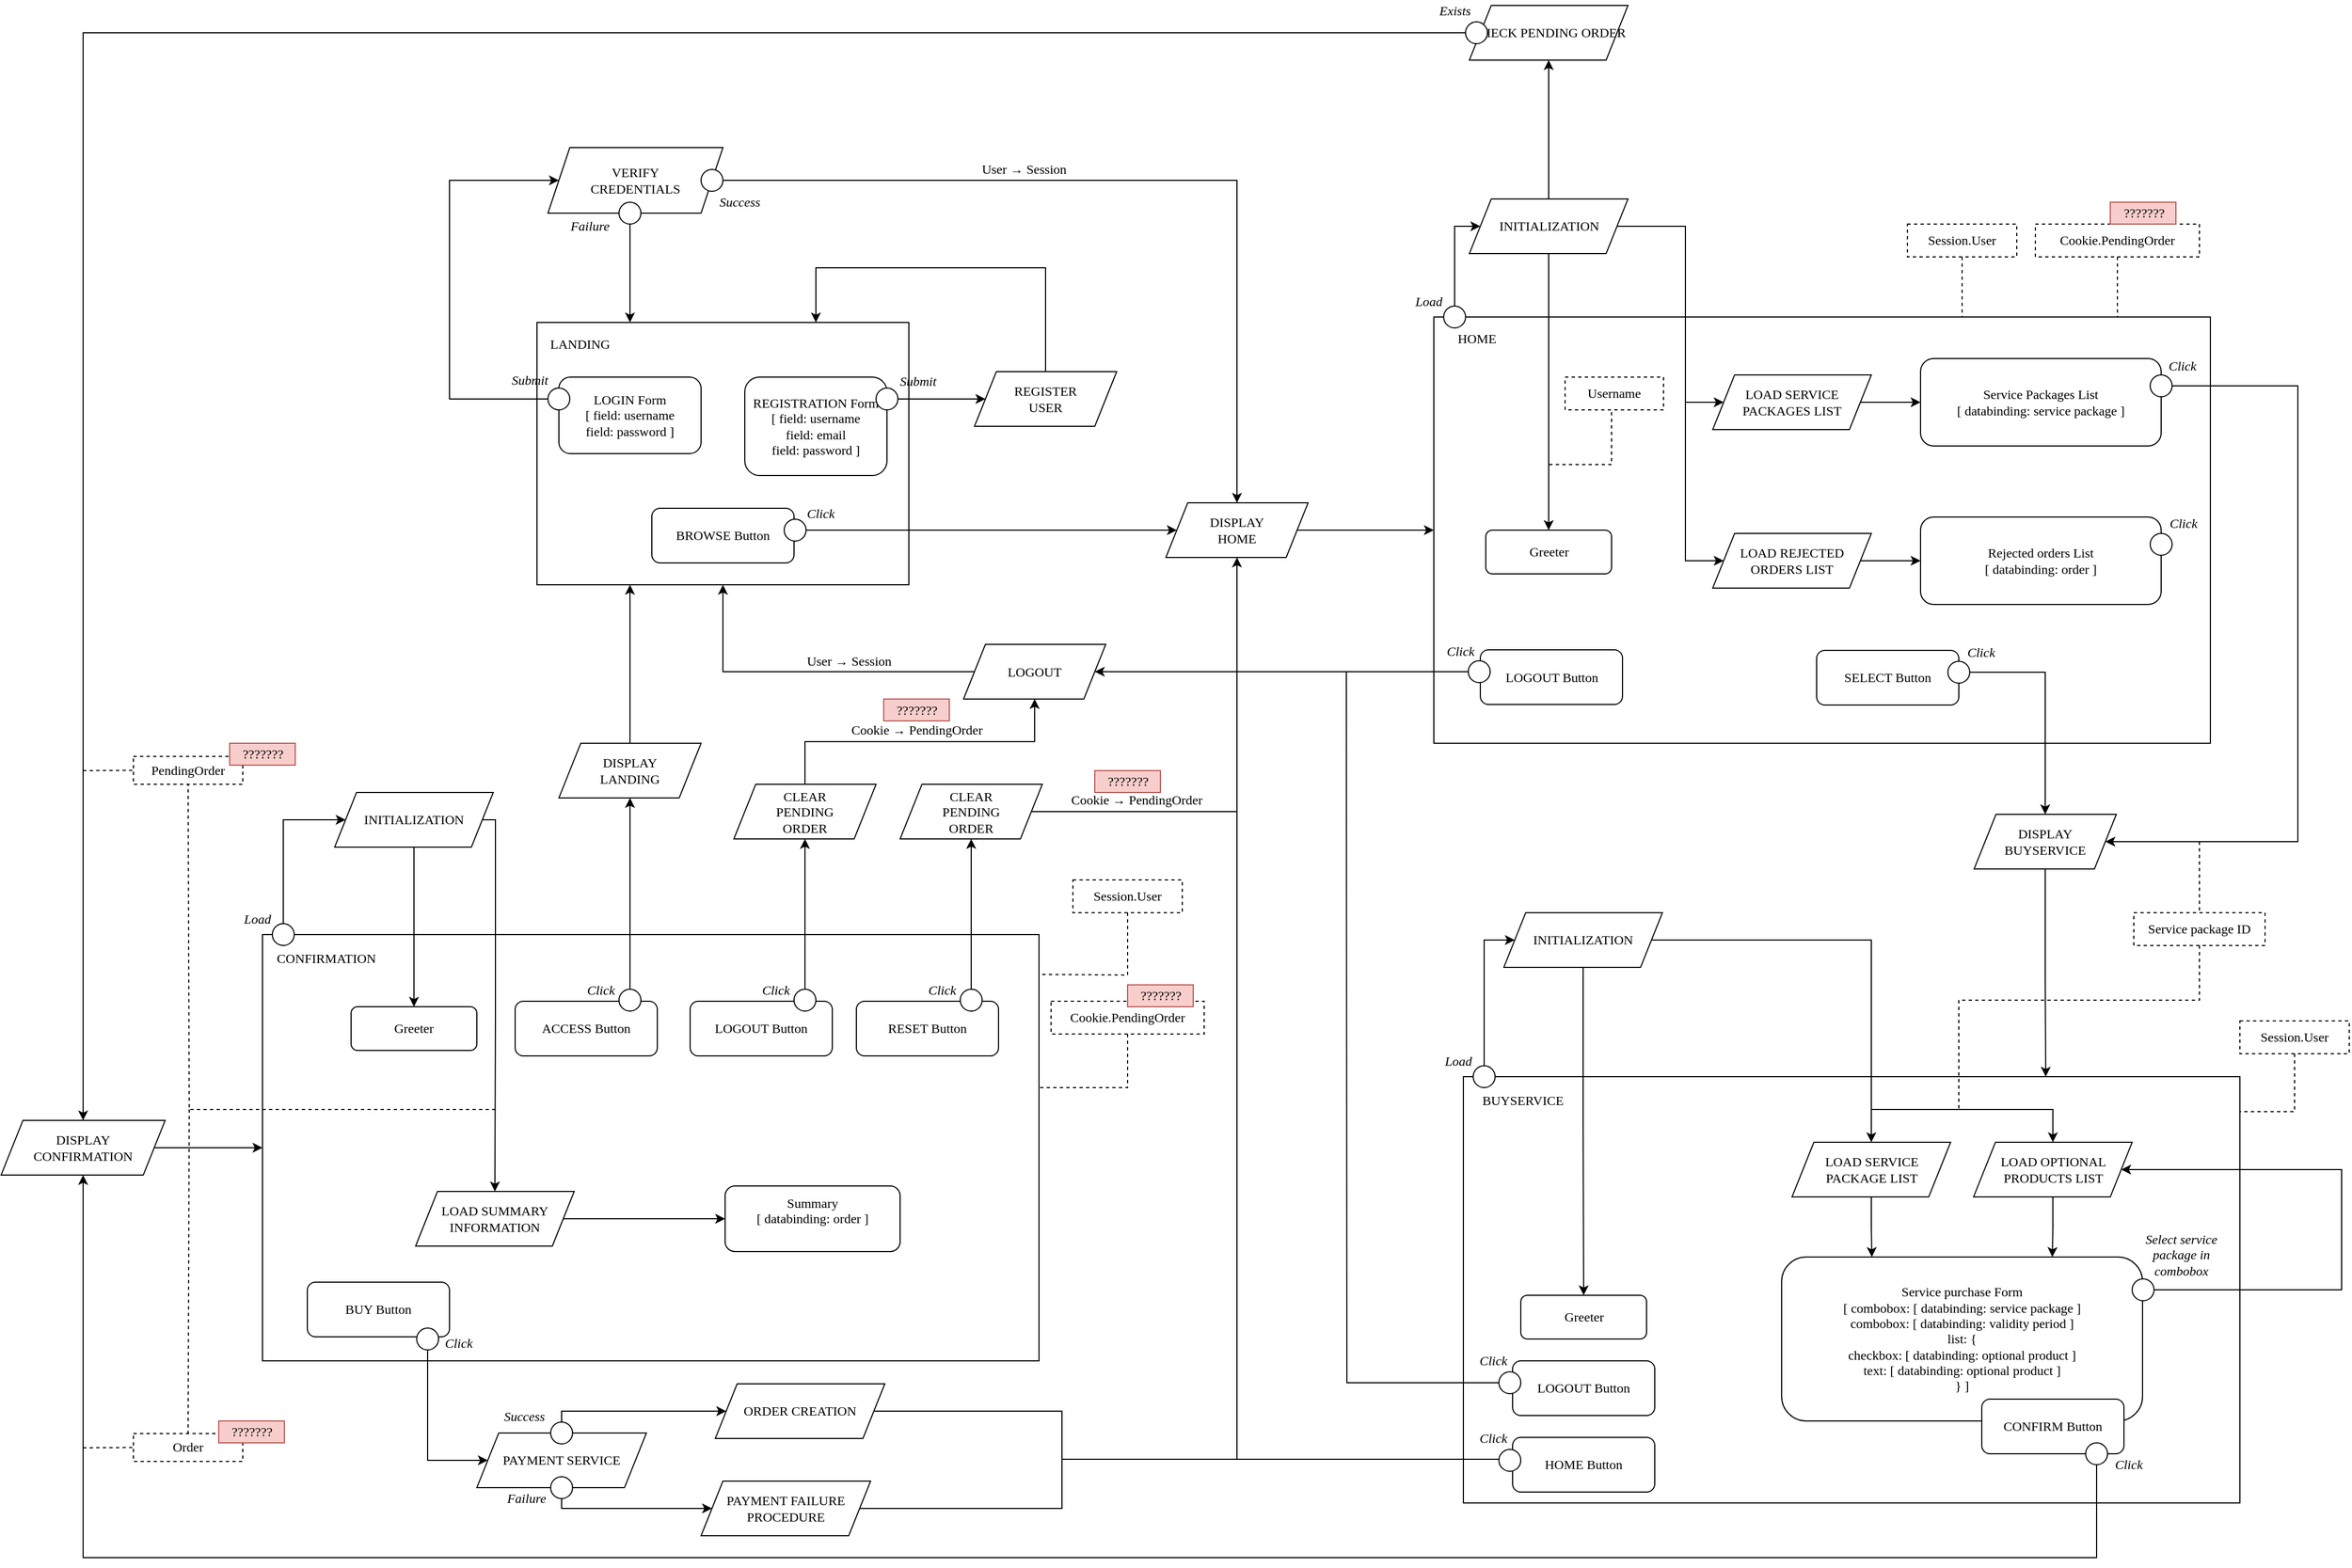 <mxfile version="16.6.7" type="github">
  <diagram id="4fOI53WbtxNwQPGj78Yw" name="Page-1">
    <mxGraphModel dx="3292" dy="1720" grid="1" gridSize="10" guides="1" tooltips="1" connect="1" arrows="1" fold="1" page="1" pageScale="1" pageWidth="1200" pageHeight="1600" math="0" shadow="0">
      <root>
        <mxCell id="0" />
        <mxCell id="1" parent="0" />
        <mxCell id="12IoQrfV-YSj-Xhp17Uq-1" value="" style="rounded=0;whiteSpace=wrap;html=1;" vertex="1" parent="1">
          <mxGeometry x="588" y="390" width="340" height="240" as="geometry" />
        </mxCell>
        <mxCell id="12IoQrfV-YSj-Xhp17Uq-25" style="edgeStyle=orthogonalEdgeStyle;rounded=0;orthogonalLoop=1;jettySize=auto;html=1;exitX=0;exitY=0.5;exitDx=0;exitDy=0;fontFamily=Verdana;entryX=0;entryY=0.5;entryDx=0;entryDy=0;" edge="1" parent="1" source="12IoQrfV-YSj-Xhp17Uq-10" target="12IoQrfV-YSj-Xhp17Uq-24">
          <mxGeometry relative="1" as="geometry">
            <mxPoint x="538" y="240" as="targetPoint" />
            <Array as="points">
              <mxPoint x="508" y="460" />
              <mxPoint x="508" y="260" />
            </Array>
          </mxGeometry>
        </mxCell>
        <mxCell id="12IoQrfV-YSj-Xhp17Uq-4" value="LANDING" style="text;html=1;align=center;verticalAlign=middle;resizable=0;points=[];autosize=1;strokeColor=none;fillColor=none;fontFamily=Verdana;" vertex="1" parent="1">
          <mxGeometry x="592" y="400" width="70" height="20" as="geometry" />
        </mxCell>
        <mxCell id="12IoQrfV-YSj-Xhp17Uq-7" value="&lt;div&gt;LOGIN Form&lt;br&gt;&lt;/div&gt;&lt;div&gt;[ field: username&lt;/div&gt;&lt;div&gt;field: password ]&lt;br&gt;&lt;/div&gt;" style="rounded=1;whiteSpace=wrap;html=1;fontFamily=Verdana;" vertex="1" parent="1">
          <mxGeometry x="608" y="440" width="130" height="70" as="geometry" />
        </mxCell>
        <mxCell id="12IoQrfV-YSj-Xhp17Uq-8" value="&lt;div&gt;REGISTRATION Form&lt;br&gt;&lt;/div&gt;&lt;div&gt;[ field: username&lt;/div&gt;&lt;div&gt;field: email&lt;br&gt;&lt;/div&gt;&lt;div&gt;field: password ]&lt;br&gt;&lt;/div&gt;" style="rounded=1;whiteSpace=wrap;html=1;fontFamily=Verdana;" vertex="1" parent="1">
          <mxGeometry x="778" y="440" width="130" height="90" as="geometry" />
        </mxCell>
        <mxCell id="12IoQrfV-YSj-Xhp17Uq-9" value="BROWSE Button" style="rounded=1;whiteSpace=wrap;html=1;fontFamily=Verdana;" vertex="1" parent="1">
          <mxGeometry x="693" y="560" width="130" height="50" as="geometry" />
        </mxCell>
        <mxCell id="12IoQrfV-YSj-Xhp17Uq-10" value="" style="ellipse;whiteSpace=wrap;html=1;aspect=fixed;fontFamily=Verdana;" vertex="1" parent="1">
          <mxGeometry x="598" y="450" width="20" height="20" as="geometry" />
        </mxCell>
        <mxCell id="12IoQrfV-YSj-Xhp17Uq-14" style="edgeStyle=orthogonalEdgeStyle;rounded=0;orthogonalLoop=1;jettySize=auto;html=1;exitX=1;exitY=0.5;exitDx=0;exitDy=0;entryX=0;entryY=0.5;entryDx=0;entryDy=0;fontFamily=Verdana;" edge="1" parent="1" source="12IoQrfV-YSj-Xhp17Uq-11" target="12IoQrfV-YSj-Xhp17Uq-13">
          <mxGeometry relative="1" as="geometry" />
        </mxCell>
        <mxCell id="12IoQrfV-YSj-Xhp17Uq-11" value="" style="ellipse;whiteSpace=wrap;html=1;aspect=fixed;fontFamily=Verdana;" vertex="1" parent="1">
          <mxGeometry x="898" y="450" width="20" height="20" as="geometry" />
        </mxCell>
        <mxCell id="12IoQrfV-YSj-Xhp17Uq-46" style="edgeStyle=orthogonalEdgeStyle;rounded=0;orthogonalLoop=1;jettySize=auto;html=1;exitX=1;exitY=0.5;exitDx=0;exitDy=0;entryX=0;entryY=0.5;entryDx=0;entryDy=0;fontFamily=Verdana;" edge="1" parent="1" source="12IoQrfV-YSj-Xhp17Uq-12" target="12IoQrfV-YSj-Xhp17Uq-32">
          <mxGeometry relative="1" as="geometry" />
        </mxCell>
        <mxCell id="12IoQrfV-YSj-Xhp17Uq-12" value="" style="ellipse;whiteSpace=wrap;html=1;aspect=fixed;fontFamily=Verdana;" vertex="1" parent="1">
          <mxGeometry x="814" y="570" width="20" height="20" as="geometry" />
        </mxCell>
        <mxCell id="12IoQrfV-YSj-Xhp17Uq-15" style="edgeStyle=orthogonalEdgeStyle;rounded=0;orthogonalLoop=1;jettySize=auto;html=1;exitX=0.5;exitY=0;exitDx=0;exitDy=0;entryX=0.75;entryY=0;entryDx=0;entryDy=0;fontFamily=Verdana;" edge="1" parent="1" source="12IoQrfV-YSj-Xhp17Uq-13" target="12IoQrfV-YSj-Xhp17Uq-1">
          <mxGeometry relative="1" as="geometry">
            <Array as="points">
              <mxPoint x="1053" y="340" />
              <mxPoint x="843" y="340" />
            </Array>
          </mxGeometry>
        </mxCell>
        <mxCell id="12IoQrfV-YSj-Xhp17Uq-13" value="&lt;div&gt;REGISTER &lt;br&gt;&lt;/div&gt;&lt;div&gt;USER&lt;/div&gt;" style="shape=parallelogram;perimeter=parallelogramPerimeter;whiteSpace=wrap;html=1;fixedSize=1;fontFamily=Verdana;" vertex="1" parent="1">
          <mxGeometry x="988" y="435" width="130" height="50" as="geometry" />
        </mxCell>
        <mxCell id="12IoQrfV-YSj-Xhp17Uq-16" value="" style="rounded=0;whiteSpace=wrap;html=1;" vertex="1" parent="1">
          <mxGeometry x="1408" y="385" width="710" height="390" as="geometry" />
        </mxCell>
        <mxCell id="12IoQrfV-YSj-Xhp17Uq-17" value="HOME" style="text;html=1;align=center;verticalAlign=middle;resizable=0;points=[];autosize=1;strokeColor=none;fillColor=none;fontFamily=Verdana;" vertex="1" parent="1">
          <mxGeometry x="1422" y="395" width="50" height="20" as="geometry" />
        </mxCell>
        <mxCell id="12IoQrfV-YSj-Xhp17Uq-20" value="Greeter" style="rounded=1;whiteSpace=wrap;html=1;fontFamily=Verdana;" vertex="1" parent="1">
          <mxGeometry x="1455.5" y="580" width="115" height="40" as="geometry" />
        </mxCell>
        <mxCell id="12IoQrfV-YSj-Xhp17Uq-24" value="&lt;div&gt;VERIFY&lt;/div&gt;&lt;div&gt;CREDENTIALS&lt;br&gt;&lt;/div&gt;" style="shape=parallelogram;perimeter=parallelogramPerimeter;whiteSpace=wrap;html=1;fixedSize=1;fontFamily=Verdana;" vertex="1" parent="1">
          <mxGeometry x="598" y="230" width="160" height="60" as="geometry" />
        </mxCell>
        <mxCell id="12IoQrfV-YSj-Xhp17Uq-28" style="edgeStyle=orthogonalEdgeStyle;rounded=0;orthogonalLoop=1;jettySize=auto;html=1;exitX=0.5;exitY=1;exitDx=0;exitDy=0;entryX=0.25;entryY=0;entryDx=0;entryDy=0;fontFamily=Verdana;" edge="1" parent="1" source="12IoQrfV-YSj-Xhp17Uq-26" target="12IoQrfV-YSj-Xhp17Uq-1">
          <mxGeometry relative="1" as="geometry" />
        </mxCell>
        <mxCell id="12IoQrfV-YSj-Xhp17Uq-26" value="" style="ellipse;whiteSpace=wrap;html=1;aspect=fixed;fontFamily=Verdana;" vertex="1" parent="1">
          <mxGeometry x="663" y="280" width="20" height="20" as="geometry" />
        </mxCell>
        <mxCell id="12IoQrfV-YSj-Xhp17Uq-45" style="edgeStyle=orthogonalEdgeStyle;rounded=0;orthogonalLoop=1;jettySize=auto;html=1;exitX=1;exitY=0.5;exitDx=0;exitDy=0;entryX=0.5;entryY=0;entryDx=0;entryDy=0;fontFamily=Verdana;" edge="1" parent="1" source="12IoQrfV-YSj-Xhp17Uq-29" target="12IoQrfV-YSj-Xhp17Uq-32">
          <mxGeometry relative="1" as="geometry" />
        </mxCell>
        <mxCell id="12IoQrfV-YSj-Xhp17Uq-29" value="" style="ellipse;whiteSpace=wrap;html=1;aspect=fixed;fontFamily=Verdana;" vertex="1" parent="1">
          <mxGeometry x="738" y="250" width="20" height="20" as="geometry" />
        </mxCell>
        <mxCell id="12IoQrfV-YSj-Xhp17Uq-47" style="edgeStyle=orthogonalEdgeStyle;rounded=0;orthogonalLoop=1;jettySize=auto;html=1;exitX=1;exitY=0.5;exitDx=0;exitDy=0;entryX=0;entryY=0.5;entryDx=0;entryDy=0;fontFamily=Verdana;" edge="1" parent="1" source="12IoQrfV-YSj-Xhp17Uq-32" target="12IoQrfV-YSj-Xhp17Uq-16">
          <mxGeometry relative="1" as="geometry" />
        </mxCell>
        <mxCell id="12IoQrfV-YSj-Xhp17Uq-32" value="&lt;div&gt;DISPLAY&lt;/div&gt;&lt;div&gt;HOME&lt;br&gt;&lt;/div&gt;" style="shape=parallelogram;perimeter=parallelogramPerimeter;whiteSpace=wrap;html=1;fixedSize=1;fontFamily=Verdana;" vertex="1" parent="1">
          <mxGeometry x="1163" y="555" width="130" height="50" as="geometry" />
        </mxCell>
        <mxCell id="12IoQrfV-YSj-Xhp17Uq-36" value="User → Session" style="text;html=1;align=center;verticalAlign=middle;resizable=0;points=[];autosize=1;strokeColor=none;fillColor=none;fontFamily=Verdana;" vertex="1" parent="1">
          <mxGeometry x="978" y="240" width="110" height="20" as="geometry" />
        </mxCell>
        <mxCell id="12IoQrfV-YSj-Xhp17Uq-37" value="&lt;i&gt;Success&lt;/i&gt;" style="text;html=1;align=center;verticalAlign=middle;resizable=0;points=[];autosize=1;strokeColor=none;fillColor=none;fontFamily=Verdana;" vertex="1" parent="1">
          <mxGeometry x="738" y="270" width="70" height="20" as="geometry" />
        </mxCell>
        <mxCell id="12IoQrfV-YSj-Xhp17Uq-38" value="Failure" style="text;html=1;align=center;verticalAlign=middle;resizable=0;points=[];autosize=1;strokeColor=none;fillColor=none;fontFamily=Verdana;fontStyle=2" vertex="1" parent="1">
          <mxGeometry x="606" y="292" width="60" height="20" as="geometry" />
        </mxCell>
        <mxCell id="12IoQrfV-YSj-Xhp17Uq-39" value="Submit" style="text;html=1;align=center;verticalAlign=middle;resizable=0;points=[];autosize=1;strokeColor=none;fillColor=none;fontFamily=Verdana;fontStyle=2" vertex="1" parent="1">
          <mxGeometry x="551" y="433" width="60" height="20" as="geometry" />
        </mxCell>
        <mxCell id="12IoQrfV-YSj-Xhp17Uq-40" value="Submit" style="text;html=1;align=center;verticalAlign=middle;resizable=0;points=[];autosize=1;strokeColor=none;fillColor=none;fontFamily=Verdana;fontStyle=2" vertex="1" parent="1">
          <mxGeometry x="906" y="434" width="60" height="20" as="geometry" />
        </mxCell>
        <mxCell id="12IoQrfV-YSj-Xhp17Uq-41" value="Click" style="text;html=1;align=center;verticalAlign=middle;resizable=0;points=[];autosize=1;strokeColor=none;fillColor=none;fontFamily=Verdana;fontStyle=2" vertex="1" parent="1">
          <mxGeometry x="822" y="555" width="50" height="20" as="geometry" />
        </mxCell>
        <mxCell id="12IoQrfV-YSj-Xhp17Uq-60" style="edgeStyle=orthogonalEdgeStyle;rounded=0;orthogonalLoop=1;jettySize=auto;html=1;exitX=0.5;exitY=0;exitDx=0;exitDy=0;entryX=0;entryY=0.5;entryDx=0;entryDy=0;fontFamily=Verdana;" edge="1" parent="1" source="12IoQrfV-YSj-Xhp17Uq-42" target="12IoQrfV-YSj-Xhp17Uq-59">
          <mxGeometry relative="1" as="geometry">
            <Array as="points">
              <mxPoint x="1427" y="302" />
            </Array>
          </mxGeometry>
        </mxCell>
        <mxCell id="12IoQrfV-YSj-Xhp17Uq-42" value="" style="ellipse;whiteSpace=wrap;html=1;aspect=fixed;fontFamily=Verdana;" vertex="1" parent="1">
          <mxGeometry x="1417" y="375" width="20" height="20" as="geometry" />
        </mxCell>
        <mxCell id="12IoQrfV-YSj-Xhp17Uq-43" value="Load" style="text;html=1;align=center;verticalAlign=middle;resizable=0;points=[];autosize=1;strokeColor=none;fillColor=none;fontFamily=Verdana;fontStyle=2" vertex="1" parent="1">
          <mxGeometry x="1378" y="361" width="50" height="20" as="geometry" />
        </mxCell>
        <mxCell id="12IoQrfV-YSj-Xhp17Uq-44" value="&lt;div&gt;Service Packages List&lt;/div&gt;[ databinding: service package ]" style="rounded=1;whiteSpace=wrap;html=1;fontFamily=Verdana;" vertex="1" parent="1">
          <mxGeometry x="1853" y="423" width="220" height="80" as="geometry" />
        </mxCell>
        <mxCell id="12IoQrfV-YSj-Xhp17Uq-48" value="&lt;div&gt;Rejected orders List&lt;br&gt;&lt;/div&gt;[ databinding: order ]" style="rounded=1;whiteSpace=wrap;html=1;fontFamily=Verdana;" vertex="1" parent="1">
          <mxGeometry x="1853" y="568" width="220" height="80" as="geometry" />
        </mxCell>
        <mxCell id="12IoQrfV-YSj-Xhp17Uq-51" value="SELECT Button" style="rounded=1;whiteSpace=wrap;html=1;fontFamily=Verdana;" vertex="1" parent="1">
          <mxGeometry x="1758" y="690" width="130" height="50" as="geometry" />
        </mxCell>
        <mxCell id="12IoQrfV-YSj-Xhp17Uq-87" style="edgeStyle=orthogonalEdgeStyle;rounded=0;orthogonalLoop=1;jettySize=auto;html=1;exitX=1;exitY=0.5;exitDx=0;exitDy=0;entryX=0.5;entryY=0;entryDx=0;entryDy=0;fontFamily=Verdana;" edge="1" parent="1" source="12IoQrfV-YSj-Xhp17Uq-52" target="12IoQrfV-YSj-Xhp17Uq-79">
          <mxGeometry relative="1" as="geometry" />
        </mxCell>
        <mxCell id="12IoQrfV-YSj-Xhp17Uq-52" value="" style="ellipse;whiteSpace=wrap;html=1;aspect=fixed;fontFamily=Verdana;" vertex="1" parent="1">
          <mxGeometry x="1878" y="700" width="20" height="20" as="geometry" />
        </mxCell>
        <mxCell id="12IoQrfV-YSj-Xhp17Uq-53" value="LOGOUT Button" style="rounded=1;whiteSpace=wrap;html=1;fontFamily=Verdana;" vertex="1" parent="1">
          <mxGeometry x="1450.5" y="689.5" width="130" height="50" as="geometry" />
        </mxCell>
        <mxCell id="12IoQrfV-YSj-Xhp17Uq-56" style="edgeStyle=orthogonalEdgeStyle;rounded=0;orthogonalLoop=1;jettySize=auto;html=1;exitX=0;exitY=0.5;exitDx=0;exitDy=0;entryX=1;entryY=0.5;entryDx=0;entryDy=0;fontFamily=Verdana;" edge="1" parent="1" source="12IoQrfV-YSj-Xhp17Uq-54" target="12IoQrfV-YSj-Xhp17Uq-55">
          <mxGeometry relative="1" as="geometry" />
        </mxCell>
        <mxCell id="12IoQrfV-YSj-Xhp17Uq-54" value="" style="ellipse;whiteSpace=wrap;html=1;aspect=fixed;fontFamily=Verdana;" vertex="1" parent="1">
          <mxGeometry x="1439.5" y="699.5" width="20" height="20" as="geometry" />
        </mxCell>
        <mxCell id="12IoQrfV-YSj-Xhp17Uq-57" style="edgeStyle=orthogonalEdgeStyle;rounded=0;orthogonalLoop=1;jettySize=auto;html=1;exitX=0;exitY=0.5;exitDx=0;exitDy=0;entryX=0.5;entryY=1;entryDx=0;entryDy=0;fontFamily=Verdana;" edge="1" parent="1" source="12IoQrfV-YSj-Xhp17Uq-55" target="12IoQrfV-YSj-Xhp17Uq-1">
          <mxGeometry relative="1" as="geometry" />
        </mxCell>
        <mxCell id="12IoQrfV-YSj-Xhp17Uq-55" value="LOGOUT" style="shape=parallelogram;perimeter=parallelogramPerimeter;whiteSpace=wrap;html=1;fixedSize=1;fontFamily=Verdana;" vertex="1" parent="1">
          <mxGeometry x="978" y="684.5" width="130" height="50" as="geometry" />
        </mxCell>
        <mxCell id="12IoQrfV-YSj-Xhp17Uq-58" value="User → Session" style="text;html=1;align=center;verticalAlign=middle;resizable=0;points=[];autosize=1;strokeColor=none;fillColor=none;fontFamily=Verdana;" vertex="1" parent="1">
          <mxGeometry x="818" y="690" width="110" height="20" as="geometry" />
        </mxCell>
        <mxCell id="12IoQrfV-YSj-Xhp17Uq-61" style="edgeStyle=orthogonalEdgeStyle;rounded=0;orthogonalLoop=1;jettySize=auto;html=1;exitX=0.5;exitY=1;exitDx=0;exitDy=0;entryX=0.5;entryY=0;entryDx=0;entryDy=0;fontFamily=Verdana;" edge="1" parent="1" source="12IoQrfV-YSj-Xhp17Uq-59" target="12IoQrfV-YSj-Xhp17Uq-20">
          <mxGeometry relative="1" as="geometry">
            <Array as="points">
              <mxPoint x="1513" y="390" />
              <mxPoint x="1513" y="390" />
            </Array>
          </mxGeometry>
        </mxCell>
        <mxCell id="12IoQrfV-YSj-Xhp17Uq-64" style="edgeStyle=orthogonalEdgeStyle;rounded=0;orthogonalLoop=1;jettySize=auto;html=1;exitX=0.5;exitY=0;exitDx=0;exitDy=0;entryX=0.5;entryY=1;entryDx=0;entryDy=0;fontFamily=Verdana;" edge="1" parent="1" source="12IoQrfV-YSj-Xhp17Uq-59" target="12IoQrfV-YSj-Xhp17Uq-62">
          <mxGeometry relative="1" as="geometry" />
        </mxCell>
        <mxCell id="12IoQrfV-YSj-Xhp17Uq-69" style="edgeStyle=orthogonalEdgeStyle;rounded=0;orthogonalLoop=1;jettySize=auto;html=1;fontFamily=Verdana;entryX=0;entryY=0.5;entryDx=0;entryDy=0;" edge="1" parent="1" target="12IoQrfV-YSj-Xhp17Uq-66">
          <mxGeometry relative="1" as="geometry">
            <mxPoint x="1638" y="460" as="sourcePoint" />
            <mxPoint x="1368" y="640" as="targetPoint" />
            <Array as="points">
              <mxPoint x="1638" y="608" />
            </Array>
          </mxGeometry>
        </mxCell>
        <mxCell id="12IoQrfV-YSj-Xhp17Uq-70" style="edgeStyle=orthogonalEdgeStyle;rounded=0;orthogonalLoop=1;jettySize=auto;html=1;entryX=0;entryY=0.5;entryDx=0;entryDy=0;fontFamily=Verdana;exitX=1;exitY=0.5;exitDx=0;exitDy=0;" edge="1" parent="1" source="12IoQrfV-YSj-Xhp17Uq-59" target="12IoQrfV-YSj-Xhp17Uq-65">
          <mxGeometry relative="1" as="geometry">
            <mxPoint x="1708" y="370" as="sourcePoint" />
            <Array as="points">
              <mxPoint x="1638" y="302" />
              <mxPoint x="1638" y="463" />
            </Array>
          </mxGeometry>
        </mxCell>
        <mxCell id="12IoQrfV-YSj-Xhp17Uq-59" value="INITIALIZATION" style="shape=parallelogram;perimeter=parallelogramPerimeter;whiteSpace=wrap;html=1;fixedSize=1;fontFamily=Verdana;" vertex="1" parent="1">
          <mxGeometry x="1440.5" y="277" width="145" height="50" as="geometry" />
        </mxCell>
        <mxCell id="12IoQrfV-YSj-Xhp17Uq-62" value="CHECK PENDING ORDER" style="shape=parallelogram;perimeter=parallelogramPerimeter;whiteSpace=wrap;html=1;fixedSize=1;fontFamily=Verdana;" vertex="1" parent="1">
          <mxGeometry x="1440.5" y="100" width="145" height="50" as="geometry" />
        </mxCell>
        <mxCell id="12IoQrfV-YSj-Xhp17Uq-72" style="edgeStyle=orthogonalEdgeStyle;rounded=0;orthogonalLoop=1;jettySize=auto;html=1;exitX=1;exitY=0.5;exitDx=0;exitDy=0;entryX=0;entryY=0.5;entryDx=0;entryDy=0;fontFamily=Verdana;" edge="1" parent="1" source="12IoQrfV-YSj-Xhp17Uq-65" target="12IoQrfV-YSj-Xhp17Uq-44">
          <mxGeometry relative="1" as="geometry" />
        </mxCell>
        <mxCell id="12IoQrfV-YSj-Xhp17Uq-65" value="LOAD SERVICE PACKAGES LIST" style="shape=parallelogram;perimeter=parallelogramPerimeter;whiteSpace=wrap;html=1;fixedSize=1;fontFamily=Verdana;" vertex="1" parent="1">
          <mxGeometry x="1663" y="438" width="145" height="50" as="geometry" />
        </mxCell>
        <mxCell id="12IoQrfV-YSj-Xhp17Uq-71" style="edgeStyle=orthogonalEdgeStyle;rounded=0;orthogonalLoop=1;jettySize=auto;html=1;exitX=1;exitY=0.5;exitDx=0;exitDy=0;entryX=0;entryY=0.5;entryDx=0;entryDy=0;fontFamily=Verdana;" edge="1" parent="1" source="12IoQrfV-YSj-Xhp17Uq-66" target="12IoQrfV-YSj-Xhp17Uq-48">
          <mxGeometry relative="1" as="geometry" />
        </mxCell>
        <mxCell id="12IoQrfV-YSj-Xhp17Uq-66" value="LOAD REJECTED ORDERS LIST" style="shape=parallelogram;perimeter=parallelogramPerimeter;whiteSpace=wrap;html=1;fixedSize=1;fontFamily=Verdana;" vertex="1" parent="1">
          <mxGeometry x="1663" y="583" width="145" height="50" as="geometry" />
        </mxCell>
        <mxCell id="12IoQrfV-YSj-Xhp17Uq-88" style="edgeStyle=orthogonalEdgeStyle;rounded=0;orthogonalLoop=1;jettySize=auto;html=1;exitX=1;exitY=0.5;exitDx=0;exitDy=0;entryX=1;entryY=0.5;entryDx=0;entryDy=0;fontFamily=Verdana;" edge="1" parent="1" source="12IoQrfV-YSj-Xhp17Uq-22" target="12IoQrfV-YSj-Xhp17Uq-79">
          <mxGeometry relative="1" as="geometry">
            <Array as="points">
              <mxPoint x="2198" y="448" />
              <mxPoint x="2198" y="865" />
            </Array>
          </mxGeometry>
        </mxCell>
        <mxCell id="12IoQrfV-YSj-Xhp17Uq-22" value="" style="ellipse;whiteSpace=wrap;html=1;aspect=fixed;fontFamily=Verdana;" vertex="1" parent="1">
          <mxGeometry x="2063" y="438" width="20" height="20" as="geometry" />
        </mxCell>
        <mxCell id="12IoQrfV-YSj-Xhp17Uq-74" value="" style="ellipse;whiteSpace=wrap;html=1;aspect=fixed;fontFamily=Verdana;" vertex="1" parent="1">
          <mxGeometry x="2063" y="583" width="20" height="20" as="geometry" />
        </mxCell>
        <mxCell id="12IoQrfV-YSj-Xhp17Uq-75" value="Click" style="text;html=1;align=center;verticalAlign=middle;resizable=0;points=[];autosize=1;strokeColor=none;fillColor=none;fontFamily=Verdana;fontStyle=2" vertex="1" parent="1">
          <mxGeometry x="1882.5" y="682" width="50" height="20" as="geometry" />
        </mxCell>
        <mxCell id="12IoQrfV-YSj-Xhp17Uq-76" value="Click" style="text;html=1;align=center;verticalAlign=middle;resizable=0;points=[];autosize=1;strokeColor=none;fillColor=none;fontFamily=Verdana;fontStyle=2" vertex="1" parent="1">
          <mxGeometry x="1406.5" y="680.5" width="50" height="20" as="geometry" />
        </mxCell>
        <mxCell id="12IoQrfV-YSj-Xhp17Uq-77" value="Click" style="text;html=1;align=center;verticalAlign=middle;resizable=0;points=[];autosize=1;strokeColor=none;fillColor=none;fontFamily=Verdana;fontStyle=2" vertex="1" parent="1">
          <mxGeometry x="2068" y="564" width="50" height="20" as="geometry" />
        </mxCell>
        <mxCell id="12IoQrfV-YSj-Xhp17Uq-78" value="Click" style="text;html=1;align=center;verticalAlign=middle;resizable=0;points=[];autosize=1;strokeColor=none;fillColor=none;fontFamily=Verdana;fontStyle=2" vertex="1" parent="1">
          <mxGeometry x="2067" y="420" width="50" height="20" as="geometry" />
        </mxCell>
        <mxCell id="12IoQrfV-YSj-Xhp17Uq-90" style="edgeStyle=orthogonalEdgeStyle;rounded=0;orthogonalLoop=1;jettySize=auto;html=1;exitX=0.5;exitY=1;exitDx=0;exitDy=0;entryX=0.75;entryY=0;entryDx=0;entryDy=0;fontFamily=Verdana;" edge="1" parent="1" source="12IoQrfV-YSj-Xhp17Uq-79" target="12IoQrfV-YSj-Xhp17Uq-80">
          <mxGeometry relative="1" as="geometry" />
        </mxCell>
        <mxCell id="12IoQrfV-YSj-Xhp17Uq-79" value="&lt;div&gt;DISPLAY&lt;/div&gt;&lt;div&gt;BUYSERVICE&lt;br&gt;&lt;/div&gt;" style="shape=parallelogram;perimeter=parallelogramPerimeter;whiteSpace=wrap;html=1;fixedSize=1;fontFamily=Verdana;" vertex="1" parent="1">
          <mxGeometry x="1902" y="840" width="130" height="50" as="geometry" />
        </mxCell>
        <mxCell id="12IoQrfV-YSj-Xhp17Uq-80" value="" style="rounded=0;whiteSpace=wrap;html=1;" vertex="1" parent="1">
          <mxGeometry x="1435" y="1080" width="710" height="390" as="geometry" />
        </mxCell>
        <mxCell id="12IoQrfV-YSj-Xhp17Uq-81" value="BUYSERVICE" style="text;html=1;align=center;verticalAlign=middle;resizable=0;points=[];autosize=1;strokeColor=none;fillColor=none;fontFamily=Verdana;" vertex="1" parent="1">
          <mxGeometry x="1439" y="1092" width="100" height="20" as="geometry" />
        </mxCell>
        <mxCell id="12IoQrfV-YSj-Xhp17Uq-83" value="&lt;div&gt;&lt;font face=&quot;Verdana&quot;&gt;Username&lt;/font&gt;&lt;/div&gt;" style="whiteSpace=wrap;html=1;fontFamily=Verdana;dashed=1;" vertex="1" parent="1">
          <mxGeometry x="1528" y="440" width="90" height="30" as="geometry" />
        </mxCell>
        <mxCell id="12IoQrfV-YSj-Xhp17Uq-85" value="" style="endArrow=none;html=1;rounded=0;fontFamily=Verdana;dashed=1;" edge="1" parent="1">
          <mxGeometry width="50" height="50" relative="1" as="geometry">
            <mxPoint x="1513.5" y="520" as="sourcePoint" />
            <mxPoint x="1570.5" y="470" as="targetPoint" />
            <Array as="points">
              <mxPoint x="1570.5" y="520" />
            </Array>
          </mxGeometry>
        </mxCell>
        <mxCell id="12IoQrfV-YSj-Xhp17Uq-91" value="Service package ID" style="whiteSpace=wrap;html=1;fontFamily=Verdana;dashed=1;" vertex="1" parent="1">
          <mxGeometry x="2048" y="930" width="120" height="30" as="geometry" />
        </mxCell>
        <mxCell id="12IoQrfV-YSj-Xhp17Uq-92" value="" style="endArrow=none;html=1;rounded=0;fontFamily=Verdana;dashed=1;entryX=0.5;entryY=0;entryDx=0;entryDy=0;" edge="1" parent="1" target="12IoQrfV-YSj-Xhp17Uq-91">
          <mxGeometry width="50" height="50" relative="1" as="geometry">
            <mxPoint x="2108" y="865" as="sourcePoint" />
            <mxPoint x="2108" y="825" as="targetPoint" />
            <Array as="points" />
          </mxGeometry>
        </mxCell>
        <mxCell id="12IoQrfV-YSj-Xhp17Uq-93" value="Greeter" style="rounded=1;whiteSpace=wrap;html=1;fontFamily=Verdana;" vertex="1" parent="1">
          <mxGeometry x="1487.5" y="1280" width="115" height="40" as="geometry" />
        </mxCell>
        <mxCell id="12IoQrfV-YSj-Xhp17Uq-94" value="LOGOUT Button" style="rounded=1;whiteSpace=wrap;html=1;fontFamily=Verdana;" vertex="1" parent="1">
          <mxGeometry x="1480" y="1340" width="130" height="50" as="geometry" />
        </mxCell>
        <mxCell id="12IoQrfV-YSj-Xhp17Uq-96" value="HOME Button" style="rounded=1;whiteSpace=wrap;html=1;fontFamily=Verdana;" vertex="1" parent="1">
          <mxGeometry x="1480" y="1410" width="130" height="50" as="geometry" />
        </mxCell>
        <mxCell id="12IoQrfV-YSj-Xhp17Uq-100" style="edgeStyle=orthogonalEdgeStyle;rounded=0;orthogonalLoop=1;jettySize=auto;html=1;exitX=0;exitY=0.5;exitDx=0;exitDy=0;fontFamily=Verdana;endArrow=none;endFill=0;" edge="1" parent="1" source="12IoQrfV-YSj-Xhp17Uq-97">
          <mxGeometry relative="1" as="geometry">
            <mxPoint x="1328" y="710" as="targetPoint" />
          </mxGeometry>
        </mxCell>
        <mxCell id="12IoQrfV-YSj-Xhp17Uq-97" value="" style="ellipse;whiteSpace=wrap;html=1;aspect=fixed;fontFamily=Verdana;" vertex="1" parent="1">
          <mxGeometry x="1467.5" y="1350" width="20" height="20" as="geometry" />
        </mxCell>
        <mxCell id="12IoQrfV-YSj-Xhp17Uq-99" value="Click" style="text;html=1;align=center;verticalAlign=middle;resizable=0;points=[];autosize=1;strokeColor=none;fillColor=none;fontFamily=Verdana;fontStyle=2" vertex="1" parent="1">
          <mxGeometry x="1437" y="1401" width="50" height="20" as="geometry" />
        </mxCell>
        <mxCell id="12IoQrfV-YSj-Xhp17Uq-107" style="edgeStyle=orthogonalEdgeStyle;rounded=0;orthogonalLoop=1;jettySize=auto;html=1;exitX=0.5;exitY=0;exitDx=0;exitDy=0;entryX=0;entryY=0.5;entryDx=0;entryDy=0;fontFamily=Verdana;endArrow=classic;endFill=1;" edge="1" parent="1" source="12IoQrfV-YSj-Xhp17Uq-103" target="12IoQrfV-YSj-Xhp17Uq-105">
          <mxGeometry relative="1" as="geometry">
            <Array as="points">
              <mxPoint x="1454" y="955" />
            </Array>
          </mxGeometry>
        </mxCell>
        <mxCell id="12IoQrfV-YSj-Xhp17Uq-103" value="" style="ellipse;whiteSpace=wrap;html=1;aspect=fixed;fontFamily=Verdana;" vertex="1" parent="1">
          <mxGeometry x="1444" y="1070" width="20" height="20" as="geometry" />
        </mxCell>
        <mxCell id="12IoQrfV-YSj-Xhp17Uq-104" value="Load" style="text;html=1;align=center;verticalAlign=middle;resizable=0;points=[];autosize=1;strokeColor=none;fillColor=none;fontFamily=Verdana;fontStyle=2" vertex="1" parent="1">
          <mxGeometry x="1405" y="1056" width="50" height="20" as="geometry" />
        </mxCell>
        <mxCell id="12IoQrfV-YSj-Xhp17Uq-109" style="edgeStyle=orthogonalEdgeStyle;rounded=0;orthogonalLoop=1;jettySize=auto;html=1;exitX=0.5;exitY=1;exitDx=0;exitDy=0;entryX=0.5;entryY=0;entryDx=0;entryDy=0;fontFamily=Verdana;endArrow=classic;endFill=1;" edge="1" parent="1" source="12IoQrfV-YSj-Xhp17Uq-105" target="12IoQrfV-YSj-Xhp17Uq-93">
          <mxGeometry relative="1" as="geometry" />
        </mxCell>
        <mxCell id="12IoQrfV-YSj-Xhp17Uq-123" style="edgeStyle=orthogonalEdgeStyle;rounded=0;orthogonalLoop=1;jettySize=auto;html=1;exitX=1;exitY=0.5;exitDx=0;exitDy=0;entryX=0.5;entryY=0;entryDx=0;entryDy=0;fontFamily=Verdana;endArrow=classic;endFill=1;" edge="1" parent="1" source="12IoQrfV-YSj-Xhp17Uq-105" target="12IoQrfV-YSj-Xhp17Uq-122">
          <mxGeometry relative="1" as="geometry" />
        </mxCell>
        <mxCell id="12IoQrfV-YSj-Xhp17Uq-131" style="edgeStyle=orthogonalEdgeStyle;rounded=0;orthogonalLoop=1;jettySize=auto;html=1;entryX=0.5;entryY=0;entryDx=0;entryDy=0;fontFamily=Verdana;endArrow=classic;endFill=1;" edge="1" parent="1" target="12IoQrfV-YSj-Xhp17Uq-126">
          <mxGeometry relative="1" as="geometry">
            <mxPoint x="1808" y="1110" as="sourcePoint" />
            <Array as="points">
              <mxPoint x="1974" y="1110" />
            </Array>
          </mxGeometry>
        </mxCell>
        <mxCell id="12IoQrfV-YSj-Xhp17Uq-105" value="INITIALIZATION" style="shape=parallelogram;perimeter=parallelogramPerimeter;whiteSpace=wrap;html=1;fixedSize=1;fontFamily=Verdana;" vertex="1" parent="1">
          <mxGeometry x="1472" y="930" width="145" height="50" as="geometry" />
        </mxCell>
        <mxCell id="12IoQrfV-YSj-Xhp17Uq-115" style="edgeStyle=orthogonalEdgeStyle;rounded=0;orthogonalLoop=1;jettySize=auto;html=1;exitX=0;exitY=0.5;exitDx=0;exitDy=0;entryX=0.5;entryY=1;entryDx=0;entryDy=0;fontFamily=Verdana;endArrow=classic;endFill=1;" edge="1" parent="1" source="12IoQrfV-YSj-Xhp17Uq-112" target="12IoQrfV-YSj-Xhp17Uq-32">
          <mxGeometry relative="1" as="geometry">
            <Array as="points">
              <mxPoint x="1468" y="1430" />
              <mxPoint x="1228" y="1430" />
              <mxPoint x="1228" y="605" />
            </Array>
          </mxGeometry>
        </mxCell>
        <mxCell id="12IoQrfV-YSj-Xhp17Uq-112" value="" style="ellipse;whiteSpace=wrap;html=1;aspect=fixed;fontFamily=Verdana;" vertex="1" parent="1">
          <mxGeometry x="1467.5" y="1421" width="20" height="20" as="geometry" />
        </mxCell>
        <mxCell id="12IoQrfV-YSj-Xhp17Uq-113" value="Click" style="text;html=1;align=center;verticalAlign=middle;resizable=0;points=[];autosize=1;strokeColor=none;fillColor=none;fontFamily=Verdana;fontStyle=2" vertex="1" parent="1">
          <mxGeometry x="1437" y="1330" width="50" height="20" as="geometry" />
        </mxCell>
        <mxCell id="12IoQrfV-YSj-Xhp17Uq-117" value="&lt;div&gt;Service purchase Form&lt;br&gt;&lt;/div&gt;&lt;div&gt;[ combobox: [ databinding: service package ] &lt;br&gt;&lt;/div&gt;&lt;div&gt;combobox: [ databinding: validity period ]&lt;/div&gt;&lt;div&gt;list: { &lt;br&gt;&lt;/div&gt;&lt;div&gt;checkbox: [ databinding: optional product ]&lt;/div&gt;&lt;div&gt;text: [ databinding: optional product ]&lt;br&gt;&lt;/div&gt;&lt;div&gt;} ]&lt;/div&gt;" style="rounded=1;whiteSpace=wrap;html=1;fontFamily=Verdana;" vertex="1" parent="1">
          <mxGeometry x="1726" y="1245" width="330" height="150" as="geometry" />
        </mxCell>
        <mxCell id="12IoQrfV-YSj-Xhp17Uq-119" value="CONFIRM Button" style="rounded=1;whiteSpace=wrap;html=1;fontFamily=Verdana;" vertex="1" parent="1">
          <mxGeometry x="1909" y="1375" width="130" height="50" as="geometry" />
        </mxCell>
        <mxCell id="12IoQrfV-YSj-Xhp17Uq-158" style="edgeStyle=orthogonalEdgeStyle;rounded=0;orthogonalLoop=1;jettySize=auto;html=1;exitX=0.5;exitY=1;exitDx=0;exitDy=0;fontFamily=Verdana;endArrow=classic;endFill=1;entryX=0.5;entryY=1;entryDx=0;entryDy=0;" edge="1" parent="1" source="12IoQrfV-YSj-Xhp17Uq-120" target="12IoQrfV-YSj-Xhp17Uq-157">
          <mxGeometry relative="1" as="geometry">
            <mxPoint x="718" y="1560" as="targetPoint" />
            <Array as="points">
              <mxPoint x="2014" y="1520" />
              <mxPoint x="173" y="1520" />
            </Array>
          </mxGeometry>
        </mxCell>
        <mxCell id="12IoQrfV-YSj-Xhp17Uq-120" value="" style="ellipse;whiteSpace=wrap;html=1;aspect=fixed;fontFamily=Verdana;" vertex="1" parent="1">
          <mxGeometry x="2004" y="1415" width="20" height="20" as="geometry" />
        </mxCell>
        <mxCell id="12IoQrfV-YSj-Xhp17Uq-124" style="edgeStyle=orthogonalEdgeStyle;rounded=0;orthogonalLoop=1;jettySize=auto;html=1;exitX=0.5;exitY=1;exitDx=0;exitDy=0;entryX=0.25;entryY=0;entryDx=0;entryDy=0;fontFamily=Verdana;endArrow=classic;endFill=1;" edge="1" parent="1" source="12IoQrfV-YSj-Xhp17Uq-122" target="12IoQrfV-YSj-Xhp17Uq-117">
          <mxGeometry relative="1" as="geometry" />
        </mxCell>
        <mxCell id="12IoQrfV-YSj-Xhp17Uq-122" value="LOAD SERVICE PACKAGE LIST" style="shape=parallelogram;perimeter=parallelogramPerimeter;whiteSpace=wrap;html=1;fixedSize=1;fontFamily=Verdana;" vertex="1" parent="1">
          <mxGeometry x="1735.5" y="1140" width="145" height="50" as="geometry" />
        </mxCell>
        <mxCell id="12IoQrfV-YSj-Xhp17Uq-132" style="edgeStyle=orthogonalEdgeStyle;rounded=0;orthogonalLoop=1;jettySize=auto;html=1;exitX=0.5;exitY=1;exitDx=0;exitDy=0;entryX=0.75;entryY=0;entryDx=0;entryDy=0;fontFamily=Verdana;endArrow=classic;endFill=1;" edge="1" parent="1" source="12IoQrfV-YSj-Xhp17Uq-126" target="12IoQrfV-YSj-Xhp17Uq-117">
          <mxGeometry relative="1" as="geometry" />
        </mxCell>
        <mxCell id="12IoQrfV-YSj-Xhp17Uq-126" value="LOAD OPTIONAL PRODUCTS LIST" style="shape=parallelogram;perimeter=parallelogramPerimeter;whiteSpace=wrap;html=1;fixedSize=1;fontFamily=Verdana;" vertex="1" parent="1">
          <mxGeometry x="1901.5" y="1140" width="145" height="50" as="geometry" />
        </mxCell>
        <mxCell id="12IoQrfV-YSj-Xhp17Uq-127" value="" style="endArrow=none;html=1;rounded=0;fontFamily=Verdana;dashed=1;exitX=0.5;exitY=1;exitDx=0;exitDy=0;" edge="1" parent="1" source="12IoQrfV-YSj-Xhp17Uq-91">
          <mxGeometry width="50" height="50" relative="1" as="geometry">
            <mxPoint x="2145" y="991" as="sourcePoint" />
            <mxPoint x="1888" y="1110" as="targetPoint" />
            <Array as="points">
              <mxPoint x="2108" y="1010" />
              <mxPoint x="1888" y="1010" />
            </Array>
          </mxGeometry>
        </mxCell>
        <mxCell id="12IoQrfV-YSj-Xhp17Uq-135" style="edgeStyle=orthogonalEdgeStyle;rounded=0;orthogonalLoop=1;jettySize=auto;html=1;exitX=1;exitY=0.5;exitDx=0;exitDy=0;entryX=1;entryY=0.5;entryDx=0;entryDy=0;fontFamily=Verdana;endArrow=classic;endFill=1;" edge="1" parent="1" source="12IoQrfV-YSj-Xhp17Uq-133" target="12IoQrfV-YSj-Xhp17Uq-126">
          <mxGeometry relative="1" as="geometry">
            <Array as="points">
              <mxPoint x="2238" y="1275" />
              <mxPoint x="2238" y="1165" />
            </Array>
          </mxGeometry>
        </mxCell>
        <mxCell id="12IoQrfV-YSj-Xhp17Uq-133" value="" style="ellipse;whiteSpace=wrap;html=1;aspect=fixed;fontFamily=Verdana;" vertex="1" parent="1">
          <mxGeometry x="2046.5" y="1265" width="20" height="20" as="geometry" />
        </mxCell>
        <mxCell id="12IoQrfV-YSj-Xhp17Uq-134" value="&lt;div&gt;Select service &lt;br&gt;&lt;/div&gt;&lt;div&gt;package in &lt;br&gt;&lt;/div&gt;&lt;div&gt;combobox&lt;/div&gt;" style="text;html=1;align=center;verticalAlign=middle;resizable=0;points=[];autosize=1;strokeColor=none;fillColor=none;fontFamily=Verdana;fontStyle=2" vertex="1" parent="1">
          <mxGeometry x="2041" y="1218" width="100" height="50" as="geometry" />
        </mxCell>
        <mxCell id="12IoQrfV-YSj-Xhp17Uq-136" value="Click" style="text;html=1;align=center;verticalAlign=middle;resizable=0;points=[];autosize=1;strokeColor=none;fillColor=none;fontFamily=Verdana;fontStyle=2" vertex="1" parent="1">
          <mxGeometry x="2018" y="1425" width="50" height="20" as="geometry" />
        </mxCell>
        <mxCell id="12IoQrfV-YSj-Xhp17Uq-137" value="" style="rounded=0;whiteSpace=wrap;html=1;" vertex="1" parent="1">
          <mxGeometry x="337" y="950" width="710" height="390" as="geometry" />
        </mxCell>
        <mxCell id="12IoQrfV-YSj-Xhp17Uq-138" value="CONFIRMATION" style="text;html=1;align=center;verticalAlign=middle;resizable=0;points=[];autosize=1;strokeColor=none;fillColor=none;fontFamily=Verdana;" vertex="1" parent="1">
          <mxGeometry x="335" y="962" width="120" height="20" as="geometry" />
        </mxCell>
        <mxCell id="12IoQrfV-YSj-Xhp17Uq-148" style="edgeStyle=orthogonalEdgeStyle;rounded=0;orthogonalLoop=1;jettySize=auto;html=1;exitX=0.5;exitY=0;exitDx=0;exitDy=0;entryX=0;entryY=0.5;entryDx=0;entryDy=0;fontFamily=Verdana;endArrow=classic;endFill=1;" edge="1" parent="1" source="12IoQrfV-YSj-Xhp17Uq-139" target="12IoQrfV-YSj-Xhp17Uq-142">
          <mxGeometry relative="1" as="geometry">
            <Array as="points">
              <mxPoint x="356" y="845" />
            </Array>
          </mxGeometry>
        </mxCell>
        <mxCell id="12IoQrfV-YSj-Xhp17Uq-139" value="" style="ellipse;whiteSpace=wrap;html=1;aspect=fixed;fontFamily=Verdana;" vertex="1" parent="1">
          <mxGeometry x="346" y="940" width="20" height="20" as="geometry" />
        </mxCell>
        <mxCell id="12IoQrfV-YSj-Xhp17Uq-140" value="Load" style="text;html=1;align=center;verticalAlign=middle;resizable=0;points=[];autosize=1;strokeColor=none;fillColor=none;fontFamily=Verdana;fontStyle=2" vertex="1" parent="1">
          <mxGeometry x="307" y="926" width="50" height="20" as="geometry" />
        </mxCell>
        <mxCell id="12IoQrfV-YSj-Xhp17Uq-149" style="edgeStyle=orthogonalEdgeStyle;rounded=0;orthogonalLoop=1;jettySize=auto;html=1;exitX=0.5;exitY=1;exitDx=0;exitDy=0;entryX=0.5;entryY=0;entryDx=0;entryDy=0;fontFamily=Verdana;endArrow=classic;endFill=1;" edge="1" parent="1" source="12IoQrfV-YSj-Xhp17Uq-142" target="12IoQrfV-YSj-Xhp17Uq-143">
          <mxGeometry relative="1" as="geometry" />
        </mxCell>
        <mxCell id="12IoQrfV-YSj-Xhp17Uq-177" style="edgeStyle=orthogonalEdgeStyle;rounded=0;orthogonalLoop=1;jettySize=auto;html=1;exitX=1;exitY=0.5;exitDx=0;exitDy=0;fontFamily=Verdana;endArrow=classic;endFill=1;entryX=0.5;entryY=0;entryDx=0;entryDy=0;" edge="1" parent="1" source="12IoQrfV-YSj-Xhp17Uq-142" target="12IoQrfV-YSj-Xhp17Uq-174">
          <mxGeometry relative="1" as="geometry">
            <Array as="points">
              <mxPoint x="550" y="845" />
              <mxPoint x="550" y="1027" />
              <mxPoint x="550" y="1027" />
            </Array>
          </mxGeometry>
        </mxCell>
        <mxCell id="12IoQrfV-YSj-Xhp17Uq-142" value="INITIALIZATION" style="shape=parallelogram;perimeter=parallelogramPerimeter;whiteSpace=wrap;html=1;fixedSize=1;fontFamily=Verdana;" vertex="1" parent="1">
          <mxGeometry x="403" y="820" width="145" height="50" as="geometry" />
        </mxCell>
        <mxCell id="12IoQrfV-YSj-Xhp17Uq-143" value="Greeter" style="rounded=1;whiteSpace=wrap;html=1;fontFamily=Verdana;" vertex="1" parent="1">
          <mxGeometry x="418" y="1016" width="115" height="40" as="geometry" />
        </mxCell>
        <mxCell id="12IoQrfV-YSj-Xhp17Uq-144" value="LOGOUT Button" style="rounded=1;whiteSpace=wrap;html=1;fontFamily=Verdana;" vertex="1" parent="1">
          <mxGeometry x="728" y="1011" width="130" height="50" as="geometry" />
        </mxCell>
        <mxCell id="12IoQrfV-YSj-Xhp17Uq-145" value="RESET Button" style="rounded=1;whiteSpace=wrap;html=1;fontFamily=Verdana;" vertex="1" parent="1">
          <mxGeometry x="880" y="1011" width="130" height="50" as="geometry" />
        </mxCell>
        <mxCell id="12IoQrfV-YSj-Xhp17Uq-216" style="edgeStyle=orthogonalEdgeStyle;rounded=0;orthogonalLoop=1;jettySize=auto;html=1;exitX=0.5;exitY=0;exitDx=0;exitDy=0;entryX=0.5;entryY=1;entryDx=0;entryDy=0;fontFamily=Verdana;endArrow=classic;endFill=1;" edge="1" parent="1" source="12IoQrfV-YSj-Xhp17Uq-146" target="12IoQrfV-YSj-Xhp17Uq-215">
          <mxGeometry relative="1" as="geometry" />
        </mxCell>
        <mxCell id="12IoQrfV-YSj-Xhp17Uq-146" value="" style="ellipse;whiteSpace=wrap;html=1;aspect=fixed;fontFamily=Verdana;" vertex="1" parent="1">
          <mxGeometry x="823" y="1000" width="20" height="20" as="geometry" />
        </mxCell>
        <mxCell id="12IoQrfV-YSj-Xhp17Uq-147" value="Click" style="text;html=1;align=center;verticalAlign=middle;resizable=0;points=[];autosize=1;strokeColor=none;fillColor=none;fontFamily=Verdana;fontStyle=2" vertex="1" parent="1">
          <mxGeometry x="781" y="991" width="50" height="20" as="geometry" />
        </mxCell>
        <mxCell id="12IoQrfV-YSj-Xhp17Uq-213" style="edgeStyle=orthogonalEdgeStyle;rounded=0;orthogonalLoop=1;jettySize=auto;html=1;exitX=0.5;exitY=0;exitDx=0;exitDy=0;entryX=0.5;entryY=1;entryDx=0;entryDy=0;fontFamily=Verdana;endArrow=classic;endFill=1;" edge="1" parent="1" source="12IoQrfV-YSj-Xhp17Uq-150" target="12IoQrfV-YSj-Xhp17Uq-211">
          <mxGeometry relative="1" as="geometry" />
        </mxCell>
        <mxCell id="12IoQrfV-YSj-Xhp17Uq-150" value="" style="ellipse;whiteSpace=wrap;html=1;aspect=fixed;fontFamily=Verdana;" vertex="1" parent="1">
          <mxGeometry x="975" y="1000" width="20" height="20" as="geometry" />
        </mxCell>
        <mxCell id="12IoQrfV-YSj-Xhp17Uq-151" value="Click" style="text;html=1;align=center;verticalAlign=middle;resizable=0;points=[];autosize=1;strokeColor=none;fillColor=none;fontFamily=Verdana;fontStyle=2" vertex="1" parent="1">
          <mxGeometry x="933" y="991" width="50" height="20" as="geometry" />
        </mxCell>
        <mxCell id="12IoQrfV-YSj-Xhp17Uq-167" style="edgeStyle=orthogonalEdgeStyle;rounded=0;orthogonalLoop=1;jettySize=auto;html=1;exitX=0.5;exitY=0;exitDx=0;exitDy=0;entryX=0.25;entryY=1;entryDx=0;entryDy=0;fontFamily=Verdana;endArrow=classic;endFill=1;" edge="1" parent="1" source="12IoQrfV-YSj-Xhp17Uq-155" target="12IoQrfV-YSj-Xhp17Uq-1">
          <mxGeometry relative="1" as="geometry" />
        </mxCell>
        <mxCell id="12IoQrfV-YSj-Xhp17Uq-155" value="&lt;div&gt;DISPLAY&lt;/div&gt;&lt;div&gt;LANDING&lt;/div&gt;" style="shape=parallelogram;perimeter=parallelogramPerimeter;whiteSpace=wrap;html=1;fixedSize=1;fontFamily=Verdana;" vertex="1" parent="1">
          <mxGeometry x="608" y="775" width="130" height="50" as="geometry" />
        </mxCell>
        <mxCell id="12IoQrfV-YSj-Xhp17Uq-162" style="edgeStyle=orthogonalEdgeStyle;rounded=0;orthogonalLoop=1;jettySize=auto;html=1;exitX=1;exitY=0.5;exitDx=0;exitDy=0;entryX=0;entryY=0.5;entryDx=0;entryDy=0;fontFamily=Verdana;endArrow=classic;endFill=1;" edge="1" parent="1" source="12IoQrfV-YSj-Xhp17Uq-157" target="12IoQrfV-YSj-Xhp17Uq-137">
          <mxGeometry relative="1" as="geometry" />
        </mxCell>
        <mxCell id="12IoQrfV-YSj-Xhp17Uq-157" value="&lt;div&gt;DISPLAY&lt;/div&gt;&lt;div&gt;CONFIRMATION&lt;br&gt;&lt;/div&gt;" style="shape=parallelogram;perimeter=parallelogramPerimeter;whiteSpace=wrap;html=1;fixedSize=1;fontFamily=Verdana;" vertex="1" parent="1">
          <mxGeometry x="98" y="1120" width="150" height="50" as="geometry" />
        </mxCell>
        <mxCell id="12IoQrfV-YSj-Xhp17Uq-161" style="edgeStyle=orthogonalEdgeStyle;rounded=0;orthogonalLoop=1;jettySize=auto;html=1;exitX=0;exitY=0.5;exitDx=0;exitDy=0;fontFamily=Verdana;endArrow=classic;endFill=1;entryX=0.5;entryY=0;entryDx=0;entryDy=0;" edge="1" parent="1" source="12IoQrfV-YSj-Xhp17Uq-159" target="12IoQrfV-YSj-Xhp17Uq-157">
          <mxGeometry relative="1" as="geometry">
            <mxPoint x="98" y="930" as="targetPoint" />
          </mxGeometry>
        </mxCell>
        <mxCell id="12IoQrfV-YSj-Xhp17Uq-159" value="" style="ellipse;whiteSpace=wrap;html=1;aspect=fixed;fontFamily=Verdana;" vertex="1" parent="1">
          <mxGeometry x="1437" y="115" width="20" height="20" as="geometry" />
        </mxCell>
        <mxCell id="12IoQrfV-YSj-Xhp17Uq-160" value="Exists" style="text;html=1;align=center;verticalAlign=middle;resizable=0;points=[];autosize=1;strokeColor=none;fillColor=none;fontFamily=Verdana;fontStyle=2" vertex="1" parent="1">
          <mxGeometry x="1402" y="95" width="50" height="20" as="geometry" />
        </mxCell>
        <mxCell id="12IoQrfV-YSj-Xhp17Uq-163" value="ACCESS Button" style="rounded=1;whiteSpace=wrap;html=1;fontFamily=Verdana;" vertex="1" parent="1">
          <mxGeometry x="568" y="1011" width="130" height="50" as="geometry" />
        </mxCell>
        <mxCell id="12IoQrfV-YSj-Xhp17Uq-166" style="edgeStyle=orthogonalEdgeStyle;rounded=0;orthogonalLoop=1;jettySize=auto;html=1;exitX=0.5;exitY=0;exitDx=0;exitDy=0;fontFamily=Verdana;endArrow=classic;endFill=1;entryX=0.5;entryY=1;entryDx=0;entryDy=0;" edge="1" parent="1" source="12IoQrfV-YSj-Xhp17Uq-164" target="12IoQrfV-YSj-Xhp17Uq-155">
          <mxGeometry relative="1" as="geometry">
            <mxPoint x="698" y="850" as="targetPoint" />
          </mxGeometry>
        </mxCell>
        <mxCell id="12IoQrfV-YSj-Xhp17Uq-164" value="" style="ellipse;whiteSpace=wrap;html=1;aspect=fixed;fontFamily=Verdana;" vertex="1" parent="1">
          <mxGeometry x="663" y="1000" width="20" height="20" as="geometry" />
        </mxCell>
        <mxCell id="12IoQrfV-YSj-Xhp17Uq-165" value="Click" style="text;html=1;align=center;verticalAlign=middle;resizable=0;points=[];autosize=1;strokeColor=none;fillColor=none;fontFamily=Verdana;fontStyle=2" vertex="1" parent="1">
          <mxGeometry x="621" y="991" width="50" height="20" as="geometry" />
        </mxCell>
        <mxCell id="12IoQrfV-YSj-Xhp17Uq-168" value="BUY Button" style="rounded=1;whiteSpace=wrap;html=1;fontFamily=Verdana;" vertex="1" parent="1">
          <mxGeometry x="378" y="1268" width="130" height="50" as="geometry" />
        </mxCell>
        <mxCell id="12IoQrfV-YSj-Xhp17Uq-180" style="edgeStyle=orthogonalEdgeStyle;rounded=0;orthogonalLoop=1;jettySize=auto;html=1;exitX=0.5;exitY=1;exitDx=0;exitDy=0;entryX=0;entryY=0.5;entryDx=0;entryDy=0;fontFamily=Verdana;endArrow=classic;endFill=1;" edge="1" parent="1" source="12IoQrfV-YSj-Xhp17Uq-169" target="12IoQrfV-YSj-Xhp17Uq-178">
          <mxGeometry relative="1" as="geometry">
            <mxPoint x="488" y="1340" as="sourcePoint" />
            <Array as="points">
              <mxPoint x="488" y="1431" />
            </Array>
          </mxGeometry>
        </mxCell>
        <mxCell id="12IoQrfV-YSj-Xhp17Uq-169" value="" style="ellipse;whiteSpace=wrap;html=1;aspect=fixed;fontFamily=Verdana;" vertex="1" parent="1">
          <mxGeometry x="478" y="1310" width="20" height="20" as="geometry" />
        </mxCell>
        <mxCell id="12IoQrfV-YSj-Xhp17Uq-171" value="Click" style="text;html=1;align=center;verticalAlign=middle;resizable=0;points=[];autosize=1;strokeColor=none;fillColor=none;fontFamily=Verdana;fontStyle=2" vertex="1" parent="1">
          <mxGeometry x="491" y="1314" width="50" height="20" as="geometry" />
        </mxCell>
        <mxCell id="12IoQrfV-YSj-Xhp17Uq-173" value="&lt;div&gt;Summary&lt;/div&gt;&lt;div&gt;[ databinding: order ]&lt;br&gt;&lt;/div&gt;&lt;div&gt;&lt;br&gt;&lt;/div&gt;" style="rounded=1;whiteSpace=wrap;html=1;fontFamily=Verdana;" vertex="1" parent="1">
          <mxGeometry x="760" y="1180" width="160" height="60" as="geometry" />
        </mxCell>
        <mxCell id="12IoQrfV-YSj-Xhp17Uq-176" style="edgeStyle=orthogonalEdgeStyle;rounded=0;orthogonalLoop=1;jettySize=auto;html=1;exitX=1;exitY=0.5;exitDx=0;exitDy=0;entryX=0;entryY=0.5;entryDx=0;entryDy=0;fontFamily=Verdana;endArrow=classic;endFill=1;" edge="1" parent="1" source="12IoQrfV-YSj-Xhp17Uq-174" target="12IoQrfV-YSj-Xhp17Uq-173">
          <mxGeometry relative="1" as="geometry" />
        </mxCell>
        <mxCell id="12IoQrfV-YSj-Xhp17Uq-174" value="LOAD SUMMARY INFORMATION" style="shape=parallelogram;perimeter=parallelogramPerimeter;whiteSpace=wrap;html=1;fixedSize=1;fontFamily=Verdana;" vertex="1" parent="1">
          <mxGeometry x="477" y="1185" width="145" height="50" as="geometry" />
        </mxCell>
        <mxCell id="12IoQrfV-YSj-Xhp17Uq-178" value="PAYMENT SERVICE" style="shape=parallelogram;perimeter=parallelogramPerimeter;whiteSpace=wrap;html=1;fixedSize=1;fontFamily=Verdana;" vertex="1" parent="1">
          <mxGeometry x="533" y="1406" width="155" height="50" as="geometry" />
        </mxCell>
        <mxCell id="12IoQrfV-YSj-Xhp17Uq-182" style="edgeStyle=orthogonalEdgeStyle;rounded=0;orthogonalLoop=1;jettySize=auto;html=1;exitX=1;exitY=0.5;exitDx=0;exitDy=0;fontFamily=Verdana;endArrow=none;endFill=0;" edge="1" parent="1" source="12IoQrfV-YSj-Xhp17Uq-179">
          <mxGeometry relative="1" as="geometry">
            <mxPoint x="1228" y="1430" as="targetPoint" />
            <Array as="points">
              <mxPoint x="1068" y="1386" />
              <mxPoint x="1068" y="1430" />
              <mxPoint x="1228" y="1430" />
            </Array>
          </mxGeometry>
        </mxCell>
        <mxCell id="12IoQrfV-YSj-Xhp17Uq-179" value="ORDER CREATION" style="shape=parallelogram;perimeter=parallelogramPerimeter;whiteSpace=wrap;html=1;fixedSize=1;fontFamily=Verdana;" vertex="1" parent="1">
          <mxGeometry x="751" y="1361" width="155" height="50" as="geometry" />
        </mxCell>
        <mxCell id="12IoQrfV-YSj-Xhp17Uq-183" value="Session.User" style="whiteSpace=wrap;html=1;fontFamily=Verdana;dashed=1;" vertex="1" parent="1">
          <mxGeometry x="1841" y="300" width="100" height="30" as="geometry" />
        </mxCell>
        <mxCell id="12IoQrfV-YSj-Xhp17Uq-184" value="" style="endArrow=none;html=1;rounded=0;fontFamily=Verdana;dashed=1;exitX=0.5;exitY=1;exitDx=0;exitDy=0;" edge="1" parent="1" source="12IoQrfV-YSj-Xhp17Uq-183">
          <mxGeometry width="50" height="50" relative="1" as="geometry">
            <mxPoint x="2009.0" y="215" as="sourcePoint" />
            <mxPoint x="1891" y="385" as="targetPoint" />
            <Array as="points" />
          </mxGeometry>
        </mxCell>
        <mxCell id="12IoQrfV-YSj-Xhp17Uq-185" value="Cookie.PendingOrder" style="whiteSpace=wrap;html=1;fontFamily=Verdana;dashed=1;" vertex="1" parent="1">
          <mxGeometry x="1958" y="300" width="150" height="30" as="geometry" />
        </mxCell>
        <mxCell id="12IoQrfV-YSj-Xhp17Uq-186" value="" style="endArrow=none;html=1;rounded=0;fontFamily=Verdana;dashed=1;exitX=0.5;exitY=1;exitDx=0;exitDy=0;" edge="1" parent="1" source="12IoQrfV-YSj-Xhp17Uq-185">
          <mxGeometry width="50" height="50" relative="1" as="geometry">
            <mxPoint x="2126.0" y="220" as="sourcePoint" />
            <mxPoint x="2033" y="385" as="targetPoint" />
            <Array as="points" />
          </mxGeometry>
        </mxCell>
        <mxCell id="12IoQrfV-YSj-Xhp17Uq-188" value="???????" style="text;html=1;align=center;verticalAlign=middle;resizable=0;points=[];autosize=1;strokeColor=#b85450;fillColor=#f8cecc;fontFamily=Verdana;" vertex="1" parent="1">
          <mxGeometry x="2026.5" y="280" width="60" height="20" as="geometry" />
        </mxCell>
        <mxCell id="12IoQrfV-YSj-Xhp17Uq-189" value="Session.User" style="whiteSpace=wrap;html=1;fontFamily=Verdana;dashed=1;" vertex="1" parent="1">
          <mxGeometry x="2145" y="1029" width="100" height="30" as="geometry" />
        </mxCell>
        <mxCell id="12IoQrfV-YSj-Xhp17Uq-190" value="" style="endArrow=none;html=1;rounded=0;fontFamily=Verdana;dashed=1;exitX=0.5;exitY=1;exitDx=0;exitDy=0;" edge="1" parent="1" source="12IoQrfV-YSj-Xhp17Uq-189">
          <mxGeometry width="50" height="50" relative="1" as="geometry">
            <mxPoint x="2313.0" y="944" as="sourcePoint" />
            <mxPoint x="2145" y="1112" as="targetPoint" />
            <Array as="points">
              <mxPoint x="2195" y="1112" />
            </Array>
          </mxGeometry>
        </mxCell>
        <mxCell id="12IoQrfV-YSj-Xhp17Uq-191" value="PendingOrder" style="whiteSpace=wrap;html=1;fontFamily=Verdana;dashed=1;" vertex="1" parent="1">
          <mxGeometry x="219" y="787" width="100" height="25.5" as="geometry" />
        </mxCell>
        <mxCell id="12IoQrfV-YSj-Xhp17Uq-192" value="" style="endArrow=none;html=1;rounded=0;fontFamily=Verdana;dashed=1;entryX=0;entryY=0.5;entryDx=0;entryDy=0;" edge="1" parent="1" target="12IoQrfV-YSj-Xhp17Uq-191">
          <mxGeometry width="50" height="50" relative="1" as="geometry">
            <mxPoint x="173" y="800" as="sourcePoint" />
            <mxPoint x="223" y="804.5" as="targetPoint" />
            <Array as="points" />
          </mxGeometry>
        </mxCell>
        <mxCell id="12IoQrfV-YSj-Xhp17Uq-193" value="???????" style="text;html=1;align=center;verticalAlign=middle;resizable=0;points=[];autosize=1;strokeColor=#b85450;fillColor=#f8cecc;fontFamily=Verdana;" vertex="1" parent="1">
          <mxGeometry x="307" y="775" width="60" height="20" as="geometry" />
        </mxCell>
        <mxCell id="12IoQrfV-YSj-Xhp17Uq-195" value="Session.User" style="whiteSpace=wrap;html=1;fontFamily=Verdana;dashed=1;" vertex="1" parent="1">
          <mxGeometry x="1078" y="900" width="100" height="30" as="geometry" />
        </mxCell>
        <mxCell id="12IoQrfV-YSj-Xhp17Uq-196" value="" style="endArrow=none;html=1;rounded=0;fontFamily=Verdana;dashed=1;exitX=0.5;exitY=1;exitDx=0;exitDy=0;" edge="1" parent="1" source="12IoQrfV-YSj-Xhp17Uq-195">
          <mxGeometry width="50" height="50" relative="1" as="geometry">
            <mxPoint x="1215.0" y="818.5" as="sourcePoint" />
            <mxPoint x="1047" y="986.5" as="targetPoint" />
            <Array as="points">
              <mxPoint x="1128" y="987" />
            </Array>
          </mxGeometry>
        </mxCell>
        <mxCell id="12IoQrfV-YSj-Xhp17Uq-197" value="Cookie.PendingOrder" style="whiteSpace=wrap;html=1;fontFamily=Verdana;dashed=1;" vertex="1" parent="1">
          <mxGeometry x="1058" y="1011" width="140" height="30" as="geometry" />
        </mxCell>
        <mxCell id="12IoQrfV-YSj-Xhp17Uq-198" value="" style="endArrow=none;html=1;rounded=0;fontFamily=Verdana;dashed=1;exitX=0.5;exitY=1;exitDx=0;exitDy=0;" edge="1" parent="1" source="12IoQrfV-YSj-Xhp17Uq-197">
          <mxGeometry width="50" height="50" relative="1" as="geometry">
            <mxPoint x="1215.0" y="922" as="sourcePoint" />
            <mxPoint x="1047" y="1090" as="targetPoint" />
            <Array as="points">
              <mxPoint x="1128" y="1090" />
            </Array>
          </mxGeometry>
        </mxCell>
        <mxCell id="12IoQrfV-YSj-Xhp17Uq-204" style="edgeStyle=orthogonalEdgeStyle;rounded=0;orthogonalLoop=1;jettySize=auto;html=1;exitX=0.5;exitY=0;exitDx=0;exitDy=0;entryX=0;entryY=0.5;entryDx=0;entryDy=0;fontFamily=Verdana;endArrow=classic;endFill=1;" edge="1" parent="1" source="12IoQrfV-YSj-Xhp17Uq-199" target="12IoQrfV-YSj-Xhp17Uq-179">
          <mxGeometry relative="1" as="geometry">
            <Array as="points">
              <mxPoint x="638" y="1386" />
              <mxPoint x="638" y="1386" />
            </Array>
          </mxGeometry>
        </mxCell>
        <mxCell id="12IoQrfV-YSj-Xhp17Uq-199" value="" style="ellipse;whiteSpace=wrap;html=1;aspect=fixed;fontFamily=Verdana;" vertex="1" parent="1">
          <mxGeometry x="600.5" y="1396" width="20" height="20" as="geometry" />
        </mxCell>
        <mxCell id="12IoQrfV-YSj-Xhp17Uq-206" style="edgeStyle=orthogonalEdgeStyle;rounded=0;orthogonalLoop=1;jettySize=auto;html=1;exitX=0.5;exitY=1;exitDx=0;exitDy=0;entryX=0;entryY=0.5;entryDx=0;entryDy=0;fontFamily=Verdana;endArrow=classic;endFill=1;" edge="1" parent="1" source="12IoQrfV-YSj-Xhp17Uq-200" target="12IoQrfV-YSj-Xhp17Uq-205">
          <mxGeometry relative="1" as="geometry">
            <Array as="points">
              <mxPoint x="610" y="1475" />
            </Array>
          </mxGeometry>
        </mxCell>
        <mxCell id="12IoQrfV-YSj-Xhp17Uq-200" value="" style="ellipse;whiteSpace=wrap;html=1;aspect=fixed;fontFamily=Verdana;" vertex="1" parent="1">
          <mxGeometry x="600.5" y="1446" width="20" height="20" as="geometry" />
        </mxCell>
        <mxCell id="12IoQrfV-YSj-Xhp17Uq-207" style="edgeStyle=orthogonalEdgeStyle;rounded=0;orthogonalLoop=1;jettySize=auto;html=1;exitX=1;exitY=0.5;exitDx=0;exitDy=0;fontFamily=Verdana;endArrow=none;endFill=0;" edge="1" parent="1" source="12IoQrfV-YSj-Xhp17Uq-205">
          <mxGeometry relative="1" as="geometry">
            <mxPoint x="1068" y="1430" as="targetPoint" />
            <Array as="points">
              <mxPoint x="1068" y="1475" />
              <mxPoint x="1068" y="1440" />
            </Array>
          </mxGeometry>
        </mxCell>
        <mxCell id="12IoQrfV-YSj-Xhp17Uq-205" value="PAYMENT FAILURE PROCEDURE" style="shape=parallelogram;perimeter=parallelogramPerimeter;whiteSpace=wrap;html=1;fixedSize=1;fontFamily=Verdana;" vertex="1" parent="1">
          <mxGeometry x="738" y="1450" width="155" height="50" as="geometry" />
        </mxCell>
        <mxCell id="12IoQrfV-YSj-Xhp17Uq-208" value="Success" style="text;html=1;align=center;verticalAlign=middle;resizable=0;points=[];autosize=1;strokeColor=none;fillColor=none;fontFamily=Verdana;fontStyle=2" vertex="1" parent="1">
          <mxGeometry x="541" y="1381" width="70" height="20" as="geometry" />
        </mxCell>
        <mxCell id="12IoQrfV-YSj-Xhp17Uq-209" value="Failure" style="text;html=1;align=center;verticalAlign=middle;resizable=0;points=[];autosize=1;strokeColor=none;fillColor=none;fontFamily=Verdana;fontStyle=2" vertex="1" parent="1">
          <mxGeometry x="548" y="1456" width="60" height="20" as="geometry" />
        </mxCell>
        <mxCell id="12IoQrfV-YSj-Xhp17Uq-210" value="???????" style="text;html=1;align=center;verticalAlign=middle;resizable=0;points=[];autosize=1;strokeColor=#b85450;fillColor=#f8cecc;fontFamily=Verdana;" vertex="1" parent="1">
          <mxGeometry x="1128" y="996" width="60" height="20" as="geometry" />
        </mxCell>
        <mxCell id="12IoQrfV-YSj-Xhp17Uq-214" style="edgeStyle=orthogonalEdgeStyle;rounded=0;orthogonalLoop=1;jettySize=auto;html=1;exitX=1;exitY=0.5;exitDx=0;exitDy=0;fontFamily=Verdana;endArrow=none;endFill=0;" edge="1" parent="1" source="12IoQrfV-YSj-Xhp17Uq-211">
          <mxGeometry relative="1" as="geometry">
            <mxPoint x="1228" y="837.5" as="targetPoint" />
          </mxGeometry>
        </mxCell>
        <mxCell id="12IoQrfV-YSj-Xhp17Uq-211" value="&lt;div&gt;CLEAR &lt;br&gt;&lt;/div&gt;&lt;div&gt;PENDING&lt;/div&gt;&lt;div&gt;ORDER&lt;/div&gt;" style="shape=parallelogram;perimeter=parallelogramPerimeter;whiteSpace=wrap;html=1;fixedSize=1;fontFamily=Verdana;" vertex="1" parent="1">
          <mxGeometry x="920" y="812.5" width="130" height="50" as="geometry" />
        </mxCell>
        <mxCell id="12IoQrfV-YSj-Xhp17Uq-217" style="edgeStyle=orthogonalEdgeStyle;rounded=0;orthogonalLoop=1;jettySize=auto;html=1;exitX=0.5;exitY=0;exitDx=0;exitDy=0;entryX=0.5;entryY=1;entryDx=0;entryDy=0;fontFamily=Verdana;endArrow=classic;endFill=1;" edge="1" parent="1" source="12IoQrfV-YSj-Xhp17Uq-215" target="12IoQrfV-YSj-Xhp17Uq-55">
          <mxGeometry relative="1" as="geometry" />
        </mxCell>
        <mxCell id="12IoQrfV-YSj-Xhp17Uq-215" value="&lt;div&gt;CLEAR &lt;br&gt;&lt;/div&gt;&lt;div&gt;PENDING&lt;/div&gt;&lt;div&gt;ORDER&lt;/div&gt;" style="shape=parallelogram;perimeter=parallelogramPerimeter;whiteSpace=wrap;html=1;fixedSize=1;fontFamily=Verdana;" vertex="1" parent="1">
          <mxGeometry x="768" y="812.5" width="130" height="50" as="geometry" />
        </mxCell>
        <mxCell id="12IoQrfV-YSj-Xhp17Uq-218" value="Cookie → PendingOrder" style="text;html=1;align=center;verticalAlign=middle;resizable=0;points=[];autosize=1;strokeColor=none;fillColor=none;fontFamily=Verdana;" vertex="1" parent="1">
          <mxGeometry x="850" y="753" width="170" height="20" as="geometry" />
        </mxCell>
        <mxCell id="12IoQrfV-YSj-Xhp17Uq-219" value="Cookie → PendingOrder" style="text;html=1;align=center;verticalAlign=middle;resizable=0;points=[];autosize=1;strokeColor=none;fillColor=none;fontFamily=Verdana;" vertex="1" parent="1">
          <mxGeometry x="1051" y="816.5" width="170" height="20" as="geometry" />
        </mxCell>
        <mxCell id="12IoQrfV-YSj-Xhp17Uq-221" value="???????" style="text;html=1;align=center;verticalAlign=middle;resizable=0;points=[];autosize=1;strokeColor=#b85450;fillColor=#f8cecc;fontFamily=Verdana;" vertex="1" parent="1">
          <mxGeometry x="1098" y="800" width="60" height="20" as="geometry" />
        </mxCell>
        <mxCell id="12IoQrfV-YSj-Xhp17Uq-222" value="???????" style="text;html=1;align=center;verticalAlign=middle;resizable=0;points=[];autosize=1;strokeColor=#b85450;fillColor=#f8cecc;fontFamily=Verdana;" vertex="1" parent="1">
          <mxGeometry x="905" y="734.5" width="60" height="20" as="geometry" />
        </mxCell>
        <mxCell id="12IoQrfV-YSj-Xhp17Uq-225" value="" style="endArrow=none;html=1;rounded=0;fontFamily=Verdana;dashed=1;entryX=0.5;entryY=1;entryDx=0;entryDy=0;" edge="1" parent="1" target="12IoQrfV-YSj-Xhp17Uq-191">
          <mxGeometry width="50" height="50" relative="1" as="geometry">
            <mxPoint x="550" y="1110" as="sourcePoint" />
            <mxPoint x="260" y="890" as="targetPoint" />
            <Array as="points">
              <mxPoint x="270" y="1110" />
            </Array>
          </mxGeometry>
        </mxCell>
        <mxCell id="12IoQrfV-YSj-Xhp17Uq-226" value="Order" style="whiteSpace=wrap;html=1;fontFamily=Verdana;dashed=1;" vertex="1" parent="1">
          <mxGeometry x="219" y="1406.5" width="100" height="25.5" as="geometry" />
        </mxCell>
        <mxCell id="12IoQrfV-YSj-Xhp17Uq-227" value="" style="endArrow=none;html=1;rounded=0;fontFamily=Verdana;dashed=1;entryX=0;entryY=0.5;entryDx=0;entryDy=0;" edge="1" parent="1" target="12IoQrfV-YSj-Xhp17Uq-226">
          <mxGeometry width="50" height="50" relative="1" as="geometry">
            <mxPoint x="173" y="1419.5" as="sourcePoint" />
            <mxPoint x="223" y="1424" as="targetPoint" />
            <Array as="points" />
          </mxGeometry>
        </mxCell>
        <mxCell id="12IoQrfV-YSj-Xhp17Uq-229" value="" style="endArrow=none;html=1;rounded=0;fontFamily=Verdana;dashed=1;entryX=0.5;entryY=0;entryDx=0;entryDy=0;" edge="1" parent="1" target="12IoQrfV-YSj-Xhp17Uq-226">
          <mxGeometry width="50" height="50" relative="1" as="geometry">
            <mxPoint x="270" y="1110" as="sourcePoint" />
            <mxPoint x="280" y="1350" as="targetPoint" />
            <Array as="points" />
          </mxGeometry>
        </mxCell>
        <mxCell id="12IoQrfV-YSj-Xhp17Uq-230" value="???????" style="text;html=1;align=center;verticalAlign=middle;resizable=0;points=[];autosize=1;strokeColor=#b85450;fillColor=#f8cecc;fontFamily=Verdana;" vertex="1" parent="1">
          <mxGeometry x="297" y="1395" width="60" height="20" as="geometry" />
        </mxCell>
      </root>
    </mxGraphModel>
  </diagram>
</mxfile>
